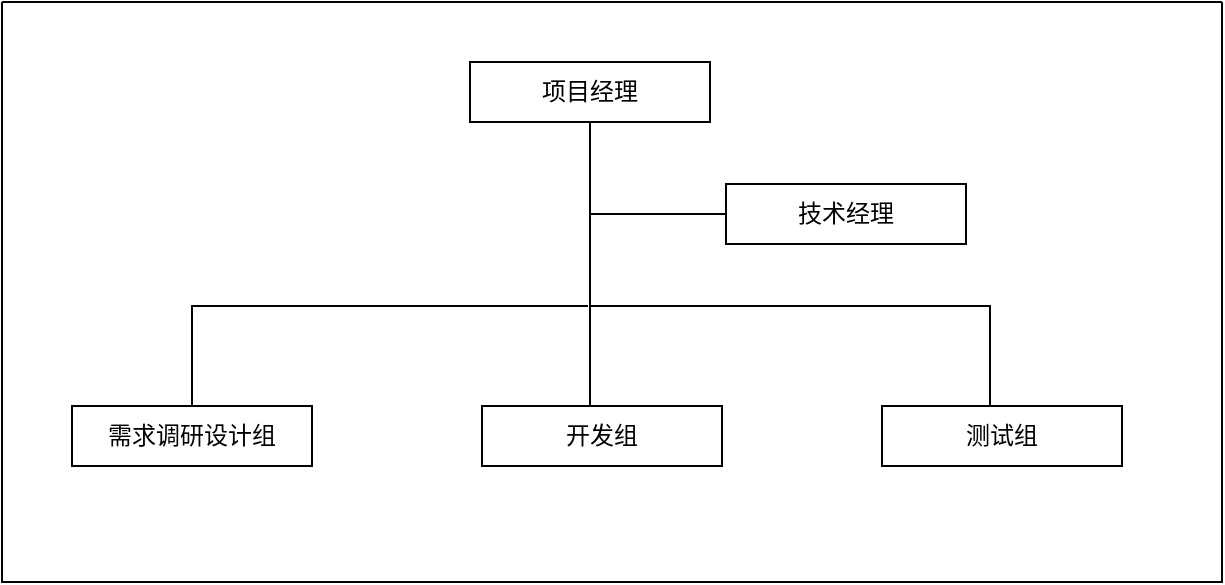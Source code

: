 <mxfile>
    <diagram id="tQRazLrvZpj-ilVTgLhO" name="第 1 页">
        <mxGraphModel dx="1531" dy="1131" grid="1" gridSize="10" guides="1" tooltips="1" connect="1" arrows="1" fold="1" page="1" pageScale="1" pageWidth="827" pageHeight="1169" background="#ffffff" math="0" shadow="0">
            <root>
                <mxCell id="0"/>
                <mxCell id="1" parent="0"/>
                <mxCell id="2" value="项目经理" style="rounded=0;whiteSpace=wrap;html=1;" parent="1" vertex="1">
                    <mxGeometry x="354" y="140" width="120" height="30" as="geometry"/>
                </mxCell>
                <mxCell id="3" value="技术经理" style="rounded=0;whiteSpace=wrap;html=1;" parent="1" vertex="1">
                    <mxGeometry x="482" y="201" width="120" height="30" as="geometry"/>
                </mxCell>
                <mxCell id="4" value="需求调研设计组" style="rounded=0;whiteSpace=wrap;html=1;" parent="1" vertex="1">
                    <mxGeometry x="155" y="312" width="120" height="30" as="geometry"/>
                </mxCell>
                <mxCell id="5" value="开发组" style="rounded=0;whiteSpace=wrap;html=1;" parent="1" vertex="1">
                    <mxGeometry x="360" y="312" width="120" height="30" as="geometry"/>
                </mxCell>
                <mxCell id="6" value="测试组" style="rounded=0;whiteSpace=wrap;html=1;" parent="1" vertex="1">
                    <mxGeometry x="560" y="312" width="120" height="30" as="geometry"/>
                </mxCell>
                <mxCell id="20" value="" style="endArrow=none;html=1;rounded=0;entryX=0;entryY=0.5;entryDx=0;entryDy=0;" parent="1" target="3" edge="1">
                    <mxGeometry width="50" height="50" relative="1" as="geometry">
                        <mxPoint x="414" y="216" as="sourcePoint"/>
                        <mxPoint x="554" y="254" as="targetPoint"/>
                    </mxGeometry>
                </mxCell>
                <mxCell id="21" value="" style="endArrow=none;html=1;rounded=0;entryX=0.5;entryY=1;entryDx=0;entryDy=0;exitX=0.45;exitY=-0.017;exitDx=0;exitDy=0;exitPerimeter=0;" parent="1" source="5" target="2" edge="1">
                    <mxGeometry width="50" height="50" relative="1" as="geometry">
                        <mxPoint x="350" y="320" as="sourcePoint"/>
                        <mxPoint x="400" y="270" as="targetPoint"/>
                    </mxGeometry>
                </mxCell>
                <mxCell id="22" value="" style="endArrow=none;html=1;rounded=0;entryX=0.5;entryY=0;entryDx=0;entryDy=0;" parent="1" edge="1">
                    <mxGeometry width="50" height="50" relative="1" as="geometry">
                        <mxPoint x="414" y="262" as="sourcePoint"/>
                        <mxPoint x="614" y="312" as="targetPoint"/>
                        <Array as="points">
                            <mxPoint x="614" y="262"/>
                        </Array>
                    </mxGeometry>
                </mxCell>
                <mxCell id="23" value="" style="endArrow=none;html=1;rounded=0;exitX=0.5;exitY=0;exitDx=0;exitDy=0;" parent="1" source="4" edge="1">
                    <mxGeometry width="50" height="50" relative="1" as="geometry">
                        <mxPoint x="203" y="312" as="sourcePoint"/>
                        <mxPoint x="413" y="262" as="targetPoint"/>
                        <Array as="points">
                            <mxPoint x="215" y="262"/>
                        </Array>
                    </mxGeometry>
                </mxCell>
                <mxCell id="24" value="" style="swimlane;startSize=0;" parent="1" vertex="1">
                    <mxGeometry x="120" y="110" width="610" height="290" as="geometry">
                        <mxRectangle x="50" y="90" width="50" height="40" as="alternateBounds"/>
                    </mxGeometry>
                </mxCell>
            </root>
        </mxGraphModel>
    </diagram>
</mxfile>